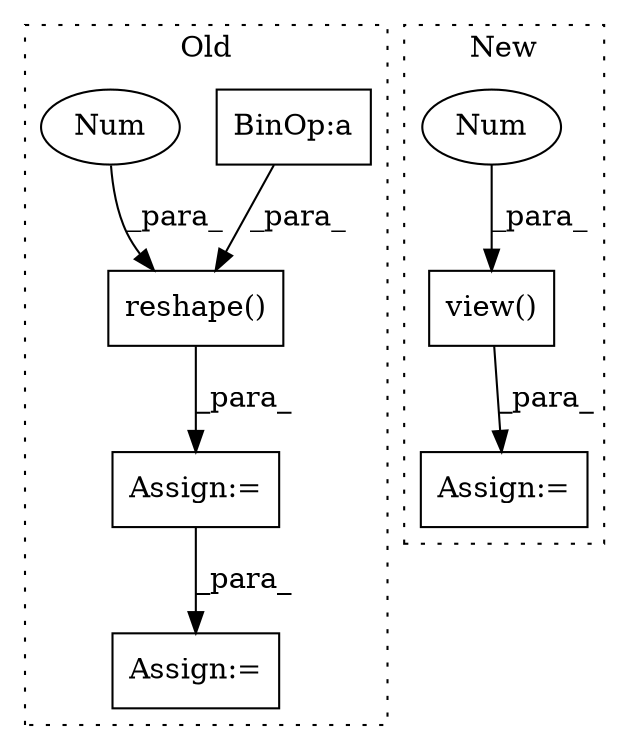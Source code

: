 digraph G {
subgraph cluster0 {
1 [label="reshape()" a="75" s="4571,4621" l="10,1" shape="box"];
4 [label="Assign:=" a="68" s="4568" l="3" shape="box"];
6 [label="BinOp:a" a="82" s="4604" l="3" shape="box"];
7 [label="Assign:=" a="68" s="4732" l="3" shape="box"];
8 [label="Num" a="76" s="4593" l="1" shape="ellipse"];
label = "Old";
style="dotted";
}
subgraph cluster1 {
2 [label="view()" a="75" s="4466,4513" l="7,1" shape="box"];
3 [label="Num" a="76" s="4511" l="2" shape="ellipse"];
5 [label="Assign:=" a="68" s="4695" l="3" shape="box"];
label = "New";
style="dotted";
}
1 -> 4 [label="_para_"];
2 -> 5 [label="_para_"];
3 -> 2 [label="_para_"];
4 -> 7 [label="_para_"];
6 -> 1 [label="_para_"];
8 -> 1 [label="_para_"];
}